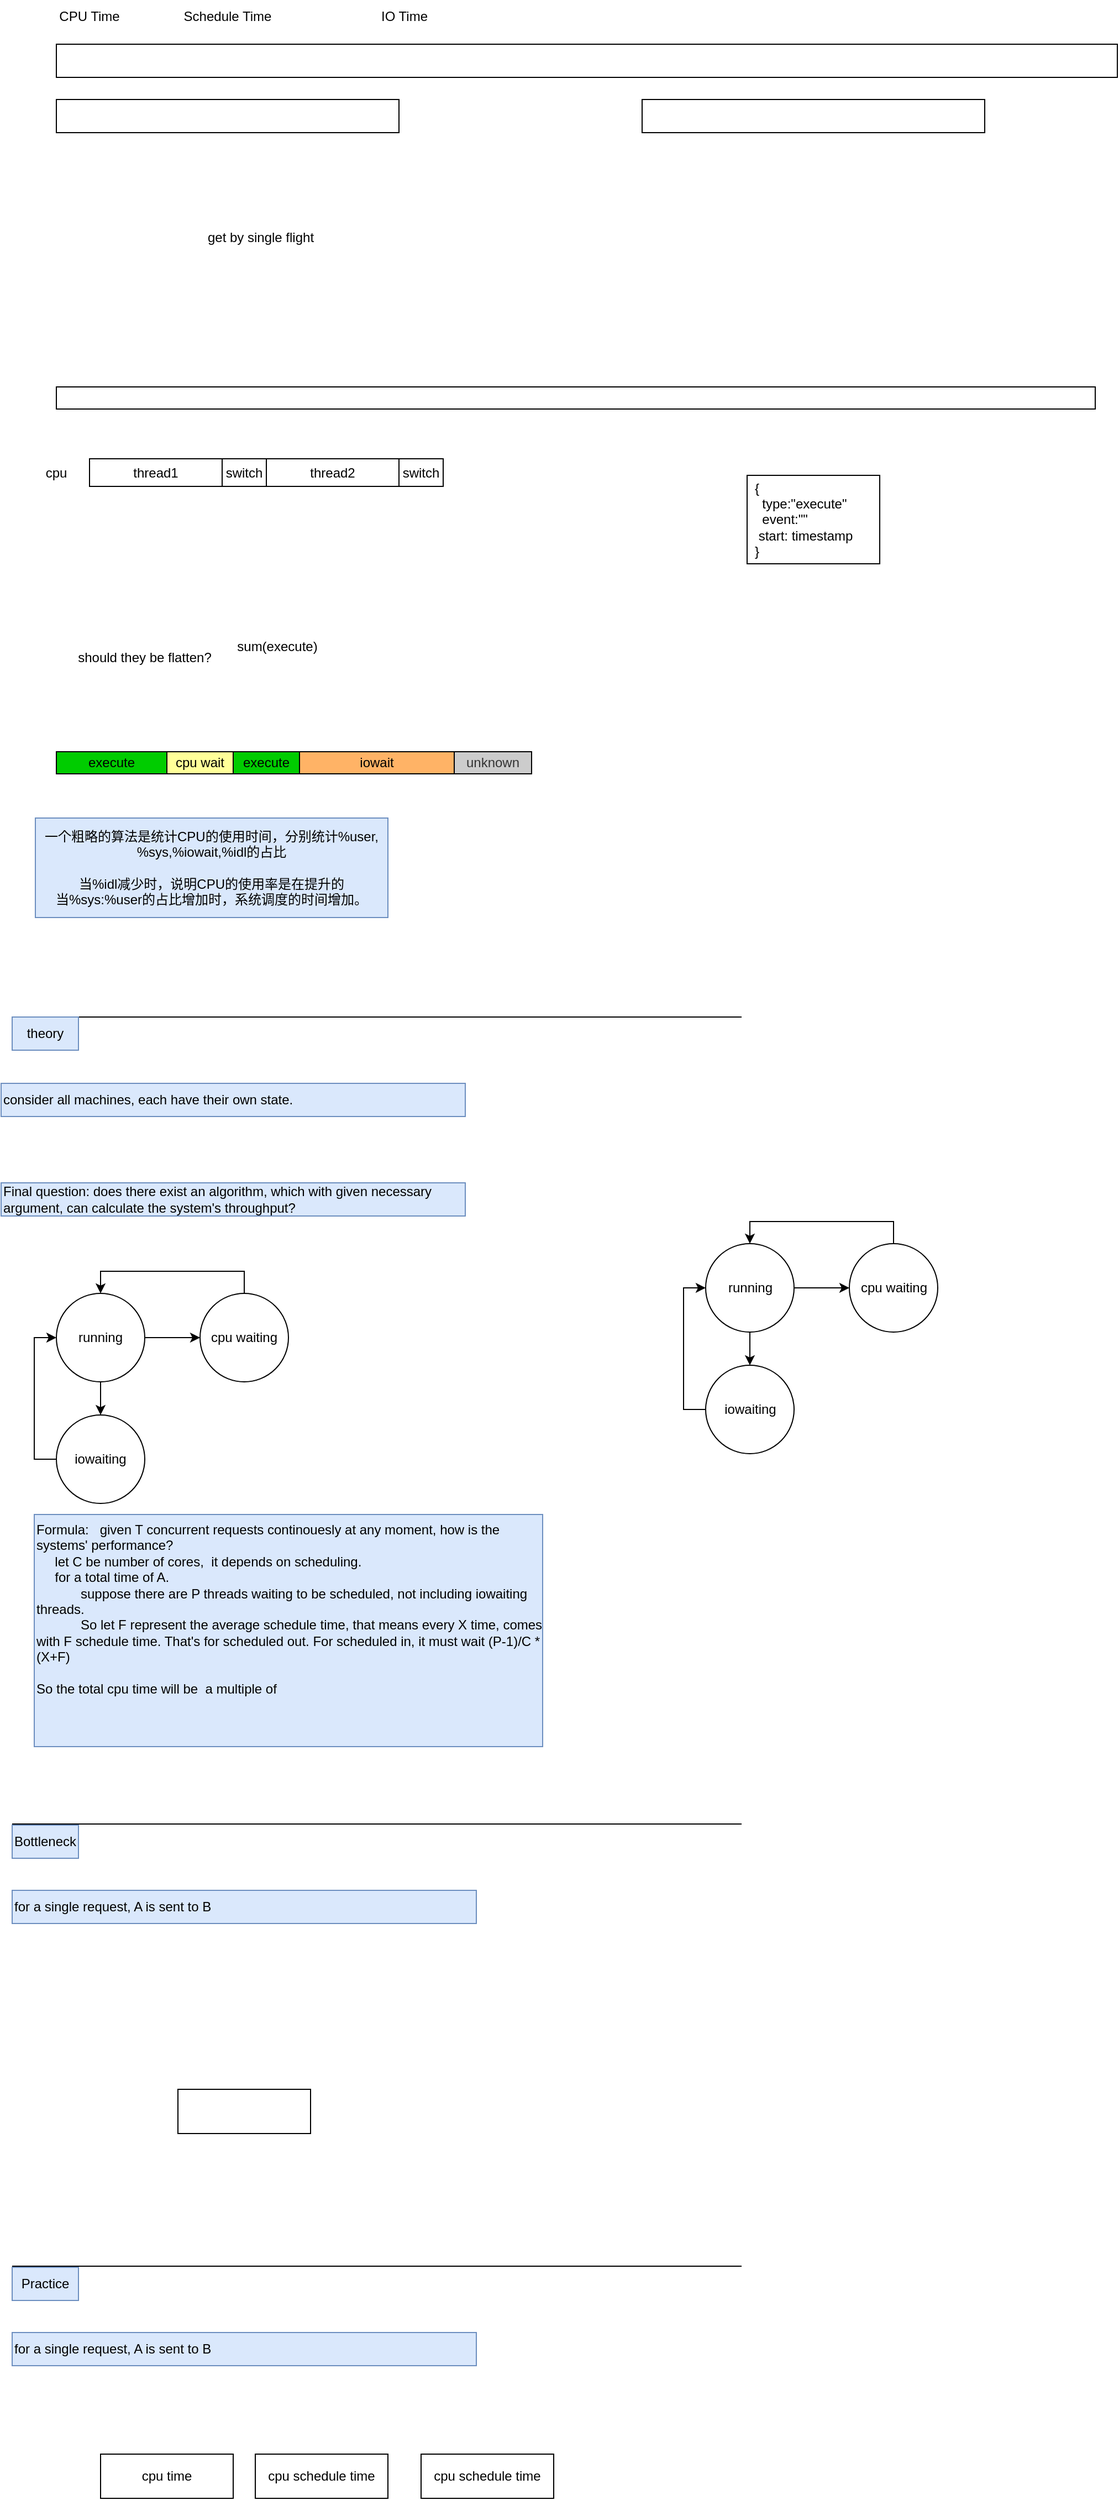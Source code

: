 <mxfile version="16.0.3" type="github">
  <diagram id="uxUo4bTcb8uZmthVxRFw" name="Page-1">
    <mxGraphModel dx="1985" dy="742" grid="1" gridSize="10" guides="1" tooltips="1" connect="1" arrows="1" fold="1" page="1" pageScale="1" pageWidth="850" pageHeight="1100" math="0" shadow="0">
      <root>
        <mxCell id="0" />
        <mxCell id="1" parent="0" />
        <mxCell id="PDN0L5HFEVbRZUmFFBCr-20" value="" style="rounded=0;whiteSpace=wrap;html=1;" vertex="1" parent="1">
          <mxGeometry x="625" y="620" width="120" height="80" as="geometry" />
        </mxCell>
        <mxCell id="PDN0L5HFEVbRZUmFFBCr-1" value="" style="rounded=0;whiteSpace=wrap;html=1;" vertex="1" parent="1">
          <mxGeometry y="280" width="310" height="30" as="geometry" />
        </mxCell>
        <mxCell id="PDN0L5HFEVbRZUmFFBCr-2" value="" style="rounded=0;whiteSpace=wrap;html=1;" vertex="1" parent="1">
          <mxGeometry x="530" y="280" width="310" height="30" as="geometry" />
        </mxCell>
        <mxCell id="PDN0L5HFEVbRZUmFFBCr-3" value="" style="rounded=0;whiteSpace=wrap;html=1;" vertex="1" parent="1">
          <mxGeometry y="230" width="960" height="30" as="geometry" />
        </mxCell>
        <mxCell id="PDN0L5HFEVbRZUmFFBCr-5" value="CPU Time" style="text;html=1;strokeColor=none;fillColor=none;align=center;verticalAlign=middle;whiteSpace=wrap;rounded=0;" vertex="1" parent="1">
          <mxGeometry y="190" width="60" height="30" as="geometry" />
        </mxCell>
        <mxCell id="PDN0L5HFEVbRZUmFFBCr-6" value="Schedule Time" style="text;html=1;strokeColor=none;fillColor=none;align=center;verticalAlign=middle;whiteSpace=wrap;rounded=0;" vertex="1" parent="1">
          <mxGeometry x="110" y="190" width="90" height="30" as="geometry" />
        </mxCell>
        <mxCell id="PDN0L5HFEVbRZUmFFBCr-7" value="IO Time" style="text;html=1;strokeColor=none;fillColor=none;align=center;verticalAlign=middle;whiteSpace=wrap;rounded=0;" vertex="1" parent="1">
          <mxGeometry x="270" y="190" width="90" height="30" as="geometry" />
        </mxCell>
        <mxCell id="PDN0L5HFEVbRZUmFFBCr-8" value="get by single flight" style="text;html=1;strokeColor=none;fillColor=none;align=center;verticalAlign=middle;whiteSpace=wrap;rounded=0;" vertex="1" parent="1">
          <mxGeometry x="60" y="390" width="250" height="30" as="geometry" />
        </mxCell>
        <mxCell id="PDN0L5HFEVbRZUmFFBCr-9" value="" style="rounded=0;whiteSpace=wrap;html=1;" vertex="1" parent="1">
          <mxGeometry y="540" width="940" height="20" as="geometry" />
        </mxCell>
        <mxCell id="PDN0L5HFEVbRZUmFFBCr-10" value="cpu" style="text;html=1;strokeColor=none;fillColor=none;align=center;verticalAlign=middle;whiteSpace=wrap;rounded=0;" vertex="1" parent="1">
          <mxGeometry x="-20" y="606.25" width="40" height="22.5" as="geometry" />
        </mxCell>
        <mxCell id="PDN0L5HFEVbRZUmFFBCr-11" value="thread1" style="rounded=0;whiteSpace=wrap;html=1;" vertex="1" parent="1">
          <mxGeometry x="30" y="605" width="120" height="25" as="geometry" />
        </mxCell>
        <mxCell id="PDN0L5HFEVbRZUmFFBCr-12" value="switch" style="rounded=0;whiteSpace=wrap;html=1;" vertex="1" parent="1">
          <mxGeometry x="150" y="605" width="40" height="25" as="geometry" />
        </mxCell>
        <mxCell id="PDN0L5HFEVbRZUmFFBCr-13" value="thread2" style="rounded=0;whiteSpace=wrap;html=1;" vertex="1" parent="1">
          <mxGeometry x="190" y="605" width="120" height="25" as="geometry" />
        </mxCell>
        <mxCell id="PDN0L5HFEVbRZUmFFBCr-14" value="switch" style="rounded=0;whiteSpace=wrap;html=1;" vertex="1" parent="1">
          <mxGeometry x="310" y="605" width="40" height="25" as="geometry" />
        </mxCell>
        <mxCell id="PDN0L5HFEVbRZUmFFBCr-15" value="execute" style="rounded=0;whiteSpace=wrap;html=1;fillColor=#00CC00;strokeColor=#000000;" vertex="1" parent="1">
          <mxGeometry y="870" width="100" height="20" as="geometry" />
        </mxCell>
        <mxCell id="PDN0L5HFEVbRZUmFFBCr-16" value="cpu wait" style="rounded=0;whiteSpace=wrap;html=1;fillColor=#FFFF99;" vertex="1" parent="1">
          <mxGeometry x="100" y="870" width="60" height="20" as="geometry" />
        </mxCell>
        <mxCell id="PDN0L5HFEVbRZUmFFBCr-17" value="execute" style="rounded=0;whiteSpace=wrap;html=1;fillColor=#00CC00;" vertex="1" parent="1">
          <mxGeometry x="160" y="870" width="60" height="20" as="geometry" />
        </mxCell>
        <mxCell id="PDN0L5HFEVbRZUmFFBCr-18" value="iowait" style="rounded=0;whiteSpace=wrap;html=1;fillColor=#FFB366;" vertex="1" parent="1">
          <mxGeometry x="220" y="870" width="140" height="20" as="geometry" />
        </mxCell>
        <mxCell id="PDN0L5HFEVbRZUmFFBCr-19" value="{&lt;br&gt;&amp;nbsp;&amp;nbsp;type:&quot;execute&quot;&lt;br&gt;&amp;nbsp; event:&quot;&quot;&lt;br&gt;&amp;nbsp;start: timestamp&lt;br&gt;}" style="text;html=1;strokeColor=none;fillColor=none;align=left;verticalAlign=middle;whiteSpace=wrap;rounded=0;" vertex="1" parent="1">
          <mxGeometry x="630" y="642.5" width="105" height="35" as="geometry" />
        </mxCell>
        <mxCell id="PDN0L5HFEVbRZUmFFBCr-21" value="unknown" style="rounded=0;whiteSpace=wrap;html=1;fillColor=#CCCCCC;strokeColor=#000000;fontColor=#333333;" vertex="1" parent="1">
          <mxGeometry x="360" y="870" width="70" height="20" as="geometry" />
        </mxCell>
        <mxCell id="PDN0L5HFEVbRZUmFFBCr-22" value="should they be flatten?" style="text;html=1;strokeColor=none;fillColor=none;align=center;verticalAlign=middle;whiteSpace=wrap;rounded=0;" vertex="1" parent="1">
          <mxGeometry y="770" width="160" height="30" as="geometry" />
        </mxCell>
        <mxCell id="PDN0L5HFEVbRZUmFFBCr-23" value="sum(execute)" style="text;html=1;strokeColor=none;fillColor=none;align=center;verticalAlign=middle;whiteSpace=wrap;rounded=0;" vertex="1" parent="1">
          <mxGeometry x="150" y="760" width="100" height="30" as="geometry" />
        </mxCell>
        <mxCell id="PDN0L5HFEVbRZUmFFBCr-24" value="" style="endArrow=none;html=1;rounded=0;" edge="1" parent="1">
          <mxGeometry width="50" height="50" relative="1" as="geometry">
            <mxPoint x="-40" y="1110" as="sourcePoint" />
            <mxPoint x="620" y="1110" as="targetPoint" />
          </mxGeometry>
        </mxCell>
        <mxCell id="PDN0L5HFEVbRZUmFFBCr-25" value="theory" style="text;html=1;strokeColor=#6c8ebf;fillColor=#dae8fc;align=center;verticalAlign=middle;whiteSpace=wrap;rounded=0;" vertex="1" parent="1">
          <mxGeometry x="-40" y="1110" width="60" height="30" as="geometry" />
        </mxCell>
        <mxCell id="PDN0L5HFEVbRZUmFFBCr-26" value="consider all machines, each have their own state." style="text;html=1;strokeColor=#6c8ebf;fillColor=#dae8fc;align=left;verticalAlign=middle;whiteSpace=wrap;rounded=0;" vertex="1" parent="1">
          <mxGeometry x="-50" y="1170" width="420" height="30" as="geometry" />
        </mxCell>
        <mxCell id="PDN0L5HFEVbRZUmFFBCr-27" value="" style="endArrow=none;html=1;rounded=0;" edge="1" parent="1">
          <mxGeometry width="50" height="50" relative="1" as="geometry">
            <mxPoint x="-40" y="1840" as="sourcePoint" />
            <mxPoint x="620" y="1840" as="targetPoint" />
          </mxGeometry>
        </mxCell>
        <mxCell id="PDN0L5HFEVbRZUmFFBCr-28" value="Bottleneck" style="text;html=1;strokeColor=#6c8ebf;fillColor=#dae8fc;align=center;verticalAlign=middle;whiteSpace=wrap;rounded=0;" vertex="1" parent="1">
          <mxGeometry x="-40" y="1841" width="60" height="30" as="geometry" />
        </mxCell>
        <mxCell id="PDN0L5HFEVbRZUmFFBCr-29" value="for a single request, A is sent to B" style="text;html=1;strokeColor=#6c8ebf;fillColor=#dae8fc;align=left;verticalAlign=middle;whiteSpace=wrap;rounded=0;" vertex="1" parent="1">
          <mxGeometry x="-40" y="1900" width="420" height="30" as="geometry" />
        </mxCell>
        <mxCell id="PDN0L5HFEVbRZUmFFBCr-30" value="Final question: does there exist an algorithm, which with given necessary argument, can calculate the system&#39;s throughput?" style="text;html=1;strokeColor=#6c8ebf;fillColor=#dae8fc;align=left;verticalAlign=middle;whiteSpace=wrap;rounded=0;" vertex="1" parent="1">
          <mxGeometry x="-50" y="1260" width="420" height="30" as="geometry" />
        </mxCell>
        <mxCell id="PDN0L5HFEVbRZUmFFBCr-31" value="" style="rounded=0;whiteSpace=wrap;html=1;" vertex="1" parent="1">
          <mxGeometry x="110" y="2080" width="120" height="40" as="geometry" />
        </mxCell>
        <mxCell id="PDN0L5HFEVbRZUmFFBCr-35" style="edgeStyle=orthogonalEdgeStyle;rounded=0;orthogonalLoop=1;jettySize=auto;html=1;entryX=0;entryY=0.5;entryDx=0;entryDy=0;fontFamily=Helvetica;fontSize=12;fontColor=default;" edge="1" parent="1" source="PDN0L5HFEVbRZUmFFBCr-33" target="PDN0L5HFEVbRZUmFFBCr-34">
          <mxGeometry relative="1" as="geometry" />
        </mxCell>
        <mxCell id="PDN0L5HFEVbRZUmFFBCr-33" value="running" style="ellipse;whiteSpace=wrap;html=1;aspect=fixed;rounded=0;fontFamily=Helvetica;fontSize=12;fontColor=default;strokeColor=default;fillColor=default;" vertex="1" parent="1">
          <mxGeometry y="1360" width="80" height="80" as="geometry" />
        </mxCell>
        <mxCell id="PDN0L5HFEVbRZUmFFBCr-37" style="edgeStyle=orthogonalEdgeStyle;rounded=0;orthogonalLoop=1;jettySize=auto;html=1;entryX=0.5;entryY=0;entryDx=0;entryDy=0;fontFamily=Helvetica;fontSize=12;fontColor=default;exitX=0.5;exitY=1;exitDx=0;exitDy=0;" edge="1" parent="1" source="PDN0L5HFEVbRZUmFFBCr-33" target="PDN0L5HFEVbRZUmFFBCr-36">
          <mxGeometry relative="1" as="geometry" />
        </mxCell>
        <mxCell id="PDN0L5HFEVbRZUmFFBCr-38" style="edgeStyle=orthogonalEdgeStyle;rounded=0;orthogonalLoop=1;jettySize=auto;html=1;entryX=0.5;entryY=0;entryDx=0;entryDy=0;fontFamily=Helvetica;fontSize=12;fontColor=default;exitX=0.5;exitY=0;exitDx=0;exitDy=0;" edge="1" parent="1" source="PDN0L5HFEVbRZUmFFBCr-34" target="PDN0L5HFEVbRZUmFFBCr-33">
          <mxGeometry relative="1" as="geometry">
            <Array as="points">
              <mxPoint x="170" y="1340" />
              <mxPoint x="40" y="1340" />
            </Array>
          </mxGeometry>
        </mxCell>
        <mxCell id="PDN0L5HFEVbRZUmFFBCr-34" value="cpu waiting" style="ellipse;whiteSpace=wrap;html=1;aspect=fixed;rounded=0;fontFamily=Helvetica;fontSize=12;fontColor=default;strokeColor=default;fillColor=default;" vertex="1" parent="1">
          <mxGeometry x="130" y="1360" width="80" height="80" as="geometry" />
        </mxCell>
        <mxCell id="PDN0L5HFEVbRZUmFFBCr-39" style="edgeStyle=orthogonalEdgeStyle;rounded=0;orthogonalLoop=1;jettySize=auto;html=1;entryX=0;entryY=0.5;entryDx=0;entryDy=0;fontFamily=Helvetica;fontSize=12;fontColor=default;exitX=0;exitY=0.5;exitDx=0;exitDy=0;" edge="1" parent="1" source="PDN0L5HFEVbRZUmFFBCr-36" target="PDN0L5HFEVbRZUmFFBCr-33">
          <mxGeometry relative="1" as="geometry">
            <Array as="points">
              <mxPoint x="-20" y="1510" />
              <mxPoint x="-20" y="1400" />
            </Array>
          </mxGeometry>
        </mxCell>
        <mxCell id="PDN0L5HFEVbRZUmFFBCr-36" value="iowaiting" style="ellipse;whiteSpace=wrap;html=1;aspect=fixed;rounded=0;fontFamily=Helvetica;fontSize=12;fontColor=default;strokeColor=default;fillColor=default;" vertex="1" parent="1">
          <mxGeometry y="1470" width="80" height="80" as="geometry" />
        </mxCell>
        <mxCell id="PDN0L5HFEVbRZUmFFBCr-40" style="edgeStyle=orthogonalEdgeStyle;rounded=0;orthogonalLoop=1;jettySize=auto;html=1;entryX=0;entryY=0.5;entryDx=0;entryDy=0;fontFamily=Helvetica;fontSize=12;fontColor=default;" edge="1" source="PDN0L5HFEVbRZUmFFBCr-41" target="PDN0L5HFEVbRZUmFFBCr-44" parent="1">
          <mxGeometry relative="1" as="geometry" />
        </mxCell>
        <mxCell id="PDN0L5HFEVbRZUmFFBCr-41" value="running" style="ellipse;whiteSpace=wrap;html=1;aspect=fixed;rounded=0;fontFamily=Helvetica;fontSize=12;fontColor=default;strokeColor=default;fillColor=default;" vertex="1" parent="1">
          <mxGeometry x="587.5" y="1315" width="80" height="80" as="geometry" />
        </mxCell>
        <mxCell id="PDN0L5HFEVbRZUmFFBCr-42" style="edgeStyle=orthogonalEdgeStyle;rounded=0;orthogonalLoop=1;jettySize=auto;html=1;entryX=0.5;entryY=0;entryDx=0;entryDy=0;fontFamily=Helvetica;fontSize=12;fontColor=default;exitX=0.5;exitY=1;exitDx=0;exitDy=0;" edge="1" source="PDN0L5HFEVbRZUmFFBCr-41" target="PDN0L5HFEVbRZUmFFBCr-46" parent="1">
          <mxGeometry relative="1" as="geometry" />
        </mxCell>
        <mxCell id="PDN0L5HFEVbRZUmFFBCr-43" style="edgeStyle=orthogonalEdgeStyle;rounded=0;orthogonalLoop=1;jettySize=auto;html=1;entryX=0.5;entryY=0;entryDx=0;entryDy=0;fontFamily=Helvetica;fontSize=12;fontColor=default;exitX=0.5;exitY=0;exitDx=0;exitDy=0;" edge="1" source="PDN0L5HFEVbRZUmFFBCr-44" target="PDN0L5HFEVbRZUmFFBCr-41" parent="1">
          <mxGeometry relative="1" as="geometry">
            <Array as="points">
              <mxPoint x="757.5" y="1295" />
              <mxPoint x="627.5" y="1295" />
            </Array>
          </mxGeometry>
        </mxCell>
        <mxCell id="PDN0L5HFEVbRZUmFFBCr-44" value="cpu waiting" style="ellipse;whiteSpace=wrap;html=1;aspect=fixed;rounded=0;fontFamily=Helvetica;fontSize=12;fontColor=default;strokeColor=default;fillColor=default;" vertex="1" parent="1">
          <mxGeometry x="717.5" y="1315" width="80" height="80" as="geometry" />
        </mxCell>
        <mxCell id="PDN0L5HFEVbRZUmFFBCr-45" style="edgeStyle=orthogonalEdgeStyle;rounded=0;orthogonalLoop=1;jettySize=auto;html=1;entryX=0;entryY=0.5;entryDx=0;entryDy=0;fontFamily=Helvetica;fontSize=12;fontColor=default;exitX=0;exitY=0.5;exitDx=0;exitDy=0;" edge="1" source="PDN0L5HFEVbRZUmFFBCr-46" target="PDN0L5HFEVbRZUmFFBCr-41" parent="1">
          <mxGeometry relative="1" as="geometry">
            <Array as="points">
              <mxPoint x="567.5" y="1465" />
              <mxPoint x="567.5" y="1355" />
            </Array>
          </mxGeometry>
        </mxCell>
        <mxCell id="PDN0L5HFEVbRZUmFFBCr-46" value="iowaiting" style="ellipse;whiteSpace=wrap;html=1;aspect=fixed;rounded=0;fontFamily=Helvetica;fontSize=12;fontColor=default;strokeColor=default;fillColor=default;" vertex="1" parent="1">
          <mxGeometry x="587.5" y="1425" width="80" height="80" as="geometry" />
        </mxCell>
        <mxCell id="PDN0L5HFEVbRZUmFFBCr-47" value="Formula:&amp;nbsp; &amp;nbsp;given T concurrent requests continouesly at any moment, how is the systems&#39; performance?&lt;br&gt;&amp;nbsp; &amp;nbsp; &amp;nbsp;let C be number of cores,&amp;nbsp; it depends on scheduling.&lt;br&gt;&amp;nbsp; &amp;nbsp; &amp;nbsp;for a total time of A.&lt;br&gt;&amp;nbsp; &amp;nbsp; &amp;nbsp; &amp;nbsp; &amp;nbsp; &amp;nbsp; suppose there are P threads waiting to be scheduled, not including iowaiting threads.&lt;br&gt;&amp;nbsp; &amp;nbsp; &amp;nbsp; &amp;nbsp; &amp;nbsp; &amp;nbsp; So let F represent the average schedule time, that means every X time, comes with F schedule time. That&#39;s for scheduled out. For scheduled in, it must wait (P-1)/C *(X+F)&lt;br&gt;&lt;br&gt;So the total cpu time will be&amp;nbsp; a multiple of&amp;nbsp;" style="text;html=1;strokeColor=#6c8ebf;fillColor=#dae8fc;align=left;verticalAlign=top;whiteSpace=wrap;rounded=0;fontFamily=Helvetica;fontSize=12;" vertex="1" parent="1">
          <mxGeometry x="-20" y="1560" width="460" height="210" as="geometry" />
        </mxCell>
        <mxCell id="PDN0L5HFEVbRZUmFFBCr-48" value="" style="endArrow=none;html=1;rounded=0;" edge="1" parent="1">
          <mxGeometry width="50" height="50" relative="1" as="geometry">
            <mxPoint x="-40" y="2240" as="sourcePoint" />
            <mxPoint x="620" y="2240" as="targetPoint" />
          </mxGeometry>
        </mxCell>
        <mxCell id="PDN0L5HFEVbRZUmFFBCr-49" value="Practice" style="text;html=1;strokeColor=#6c8ebf;fillColor=#dae8fc;align=center;verticalAlign=middle;whiteSpace=wrap;rounded=0;" vertex="1" parent="1">
          <mxGeometry x="-40" y="2241" width="60" height="30" as="geometry" />
        </mxCell>
        <mxCell id="PDN0L5HFEVbRZUmFFBCr-50" value="for a single request, A is sent to B" style="text;html=1;strokeColor=#6c8ebf;fillColor=#dae8fc;align=left;verticalAlign=middle;whiteSpace=wrap;rounded=0;" vertex="1" parent="1">
          <mxGeometry x="-40" y="2300" width="420" height="30" as="geometry" />
        </mxCell>
        <mxCell id="PDN0L5HFEVbRZUmFFBCr-51" value="cpu time" style="rounded=0;whiteSpace=wrap;html=1;" vertex="1" parent="1">
          <mxGeometry x="40" y="2410" width="120" height="40" as="geometry" />
        </mxCell>
        <mxCell id="PDN0L5HFEVbRZUmFFBCr-52" value="cpu schedule time" style="rounded=0;whiteSpace=wrap;html=1;" vertex="1" parent="1">
          <mxGeometry x="180" y="2410" width="120" height="40" as="geometry" />
        </mxCell>
        <mxCell id="PDN0L5HFEVbRZUmFFBCr-53" value="cpu schedule time" style="rounded=0;whiteSpace=wrap;html=1;" vertex="1" parent="1">
          <mxGeometry x="330" y="2410" width="120" height="40" as="geometry" />
        </mxCell>
        <mxCell id="PDN0L5HFEVbRZUmFFBCr-54" value="一个粗略的算法是统计CPU的使用时间，分别统计%user, %sys,%iowait,%idl的占比&lt;br&gt;&lt;br&gt;当%idl减少时，说明CPU的使用率是在提升的&lt;br&gt;当%sys:%user的占比增加时，系统调度的时间增加。" style="text;html=1;strokeColor=#6c8ebf;fillColor=#dae8fc;align=center;verticalAlign=middle;whiteSpace=wrap;rounded=0;fontFamily=Helvetica;fontSize=12;" vertex="1" parent="1">
          <mxGeometry x="-19" y="930" width="319" height="90" as="geometry" />
        </mxCell>
      </root>
    </mxGraphModel>
  </diagram>
</mxfile>
